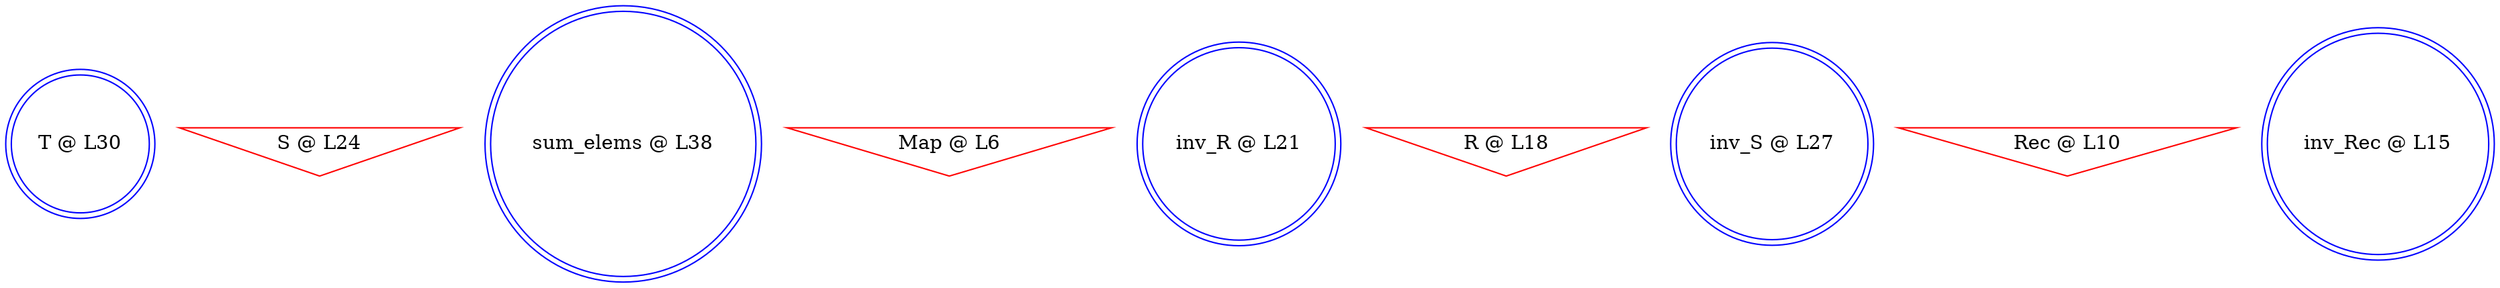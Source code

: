 digraph G {
	 T [label="T @ L30", shape=doublecircle, color=blue]
	 S [label="S @ L24", shape=invtriangle, color=red]
	 sum_elems [label="sum_elems @ L38", shape=doublecircle, color=blue]
	 Map [label="Map @ L6", shape=invtriangle, color=red]
	 inv_R [label="inv_R @ L21", shape=doublecircle, color=blue]
	 R [label="R @ L18", shape=invtriangle, color=red]
	 inv_S [label="inv_S @ L27", shape=doublecircle, color=blue]
	 Rec [label="Rec @ L10", shape=invtriangle, color=red]
	 inv_Rec [label="inv_Rec @ L15", shape=doublecircle, color=blue]
}
